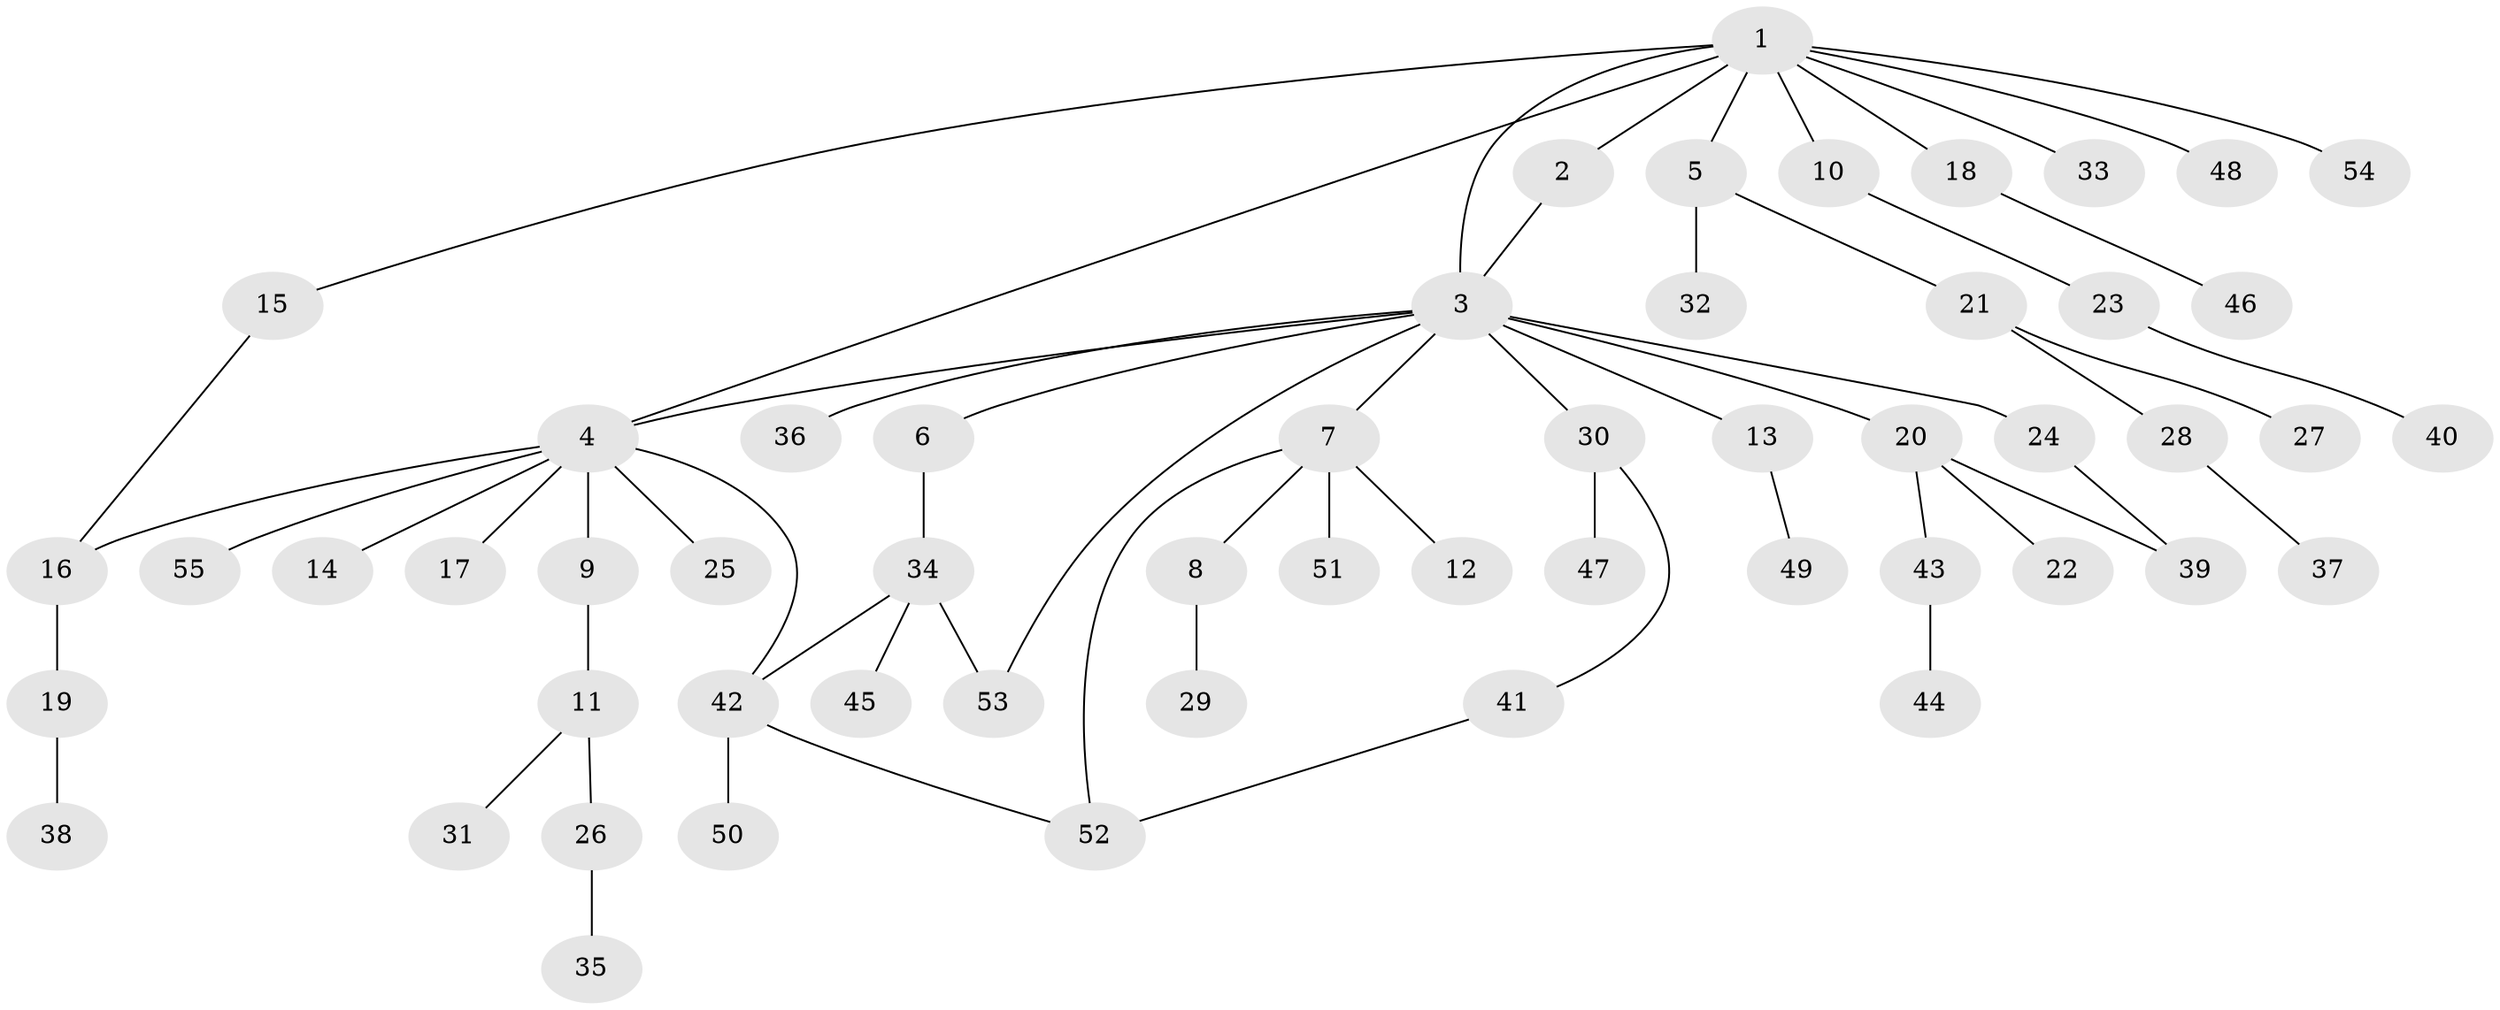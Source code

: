 // Generated by graph-tools (version 1.1) at 2025/14/03/09/25 04:14:34]
// undirected, 55 vertices, 62 edges
graph export_dot {
graph [start="1"]
  node [color=gray90,style=filled];
  1;
  2;
  3;
  4;
  5;
  6;
  7;
  8;
  9;
  10;
  11;
  12;
  13;
  14;
  15;
  16;
  17;
  18;
  19;
  20;
  21;
  22;
  23;
  24;
  25;
  26;
  27;
  28;
  29;
  30;
  31;
  32;
  33;
  34;
  35;
  36;
  37;
  38;
  39;
  40;
  41;
  42;
  43;
  44;
  45;
  46;
  47;
  48;
  49;
  50;
  51;
  52;
  53;
  54;
  55;
  1 -- 2;
  1 -- 3;
  1 -- 4;
  1 -- 5;
  1 -- 10;
  1 -- 15;
  1 -- 18;
  1 -- 33;
  1 -- 48;
  1 -- 54;
  2 -- 3;
  3 -- 4;
  3 -- 6;
  3 -- 7;
  3 -- 13;
  3 -- 20;
  3 -- 24;
  3 -- 30;
  3 -- 36;
  3 -- 53;
  4 -- 9;
  4 -- 14;
  4 -- 16;
  4 -- 17;
  4 -- 25;
  4 -- 42;
  4 -- 55;
  5 -- 21;
  5 -- 32;
  6 -- 34;
  7 -- 8;
  7 -- 12;
  7 -- 51;
  7 -- 52;
  8 -- 29;
  9 -- 11;
  10 -- 23;
  11 -- 26;
  11 -- 31;
  13 -- 49;
  15 -- 16;
  16 -- 19;
  18 -- 46;
  19 -- 38;
  20 -- 22;
  20 -- 39;
  20 -- 43;
  21 -- 27;
  21 -- 28;
  23 -- 40;
  24 -- 39;
  26 -- 35;
  28 -- 37;
  30 -- 41;
  30 -- 47;
  34 -- 42;
  34 -- 45;
  34 -- 53;
  41 -- 52;
  42 -- 50;
  42 -- 52;
  43 -- 44;
}
